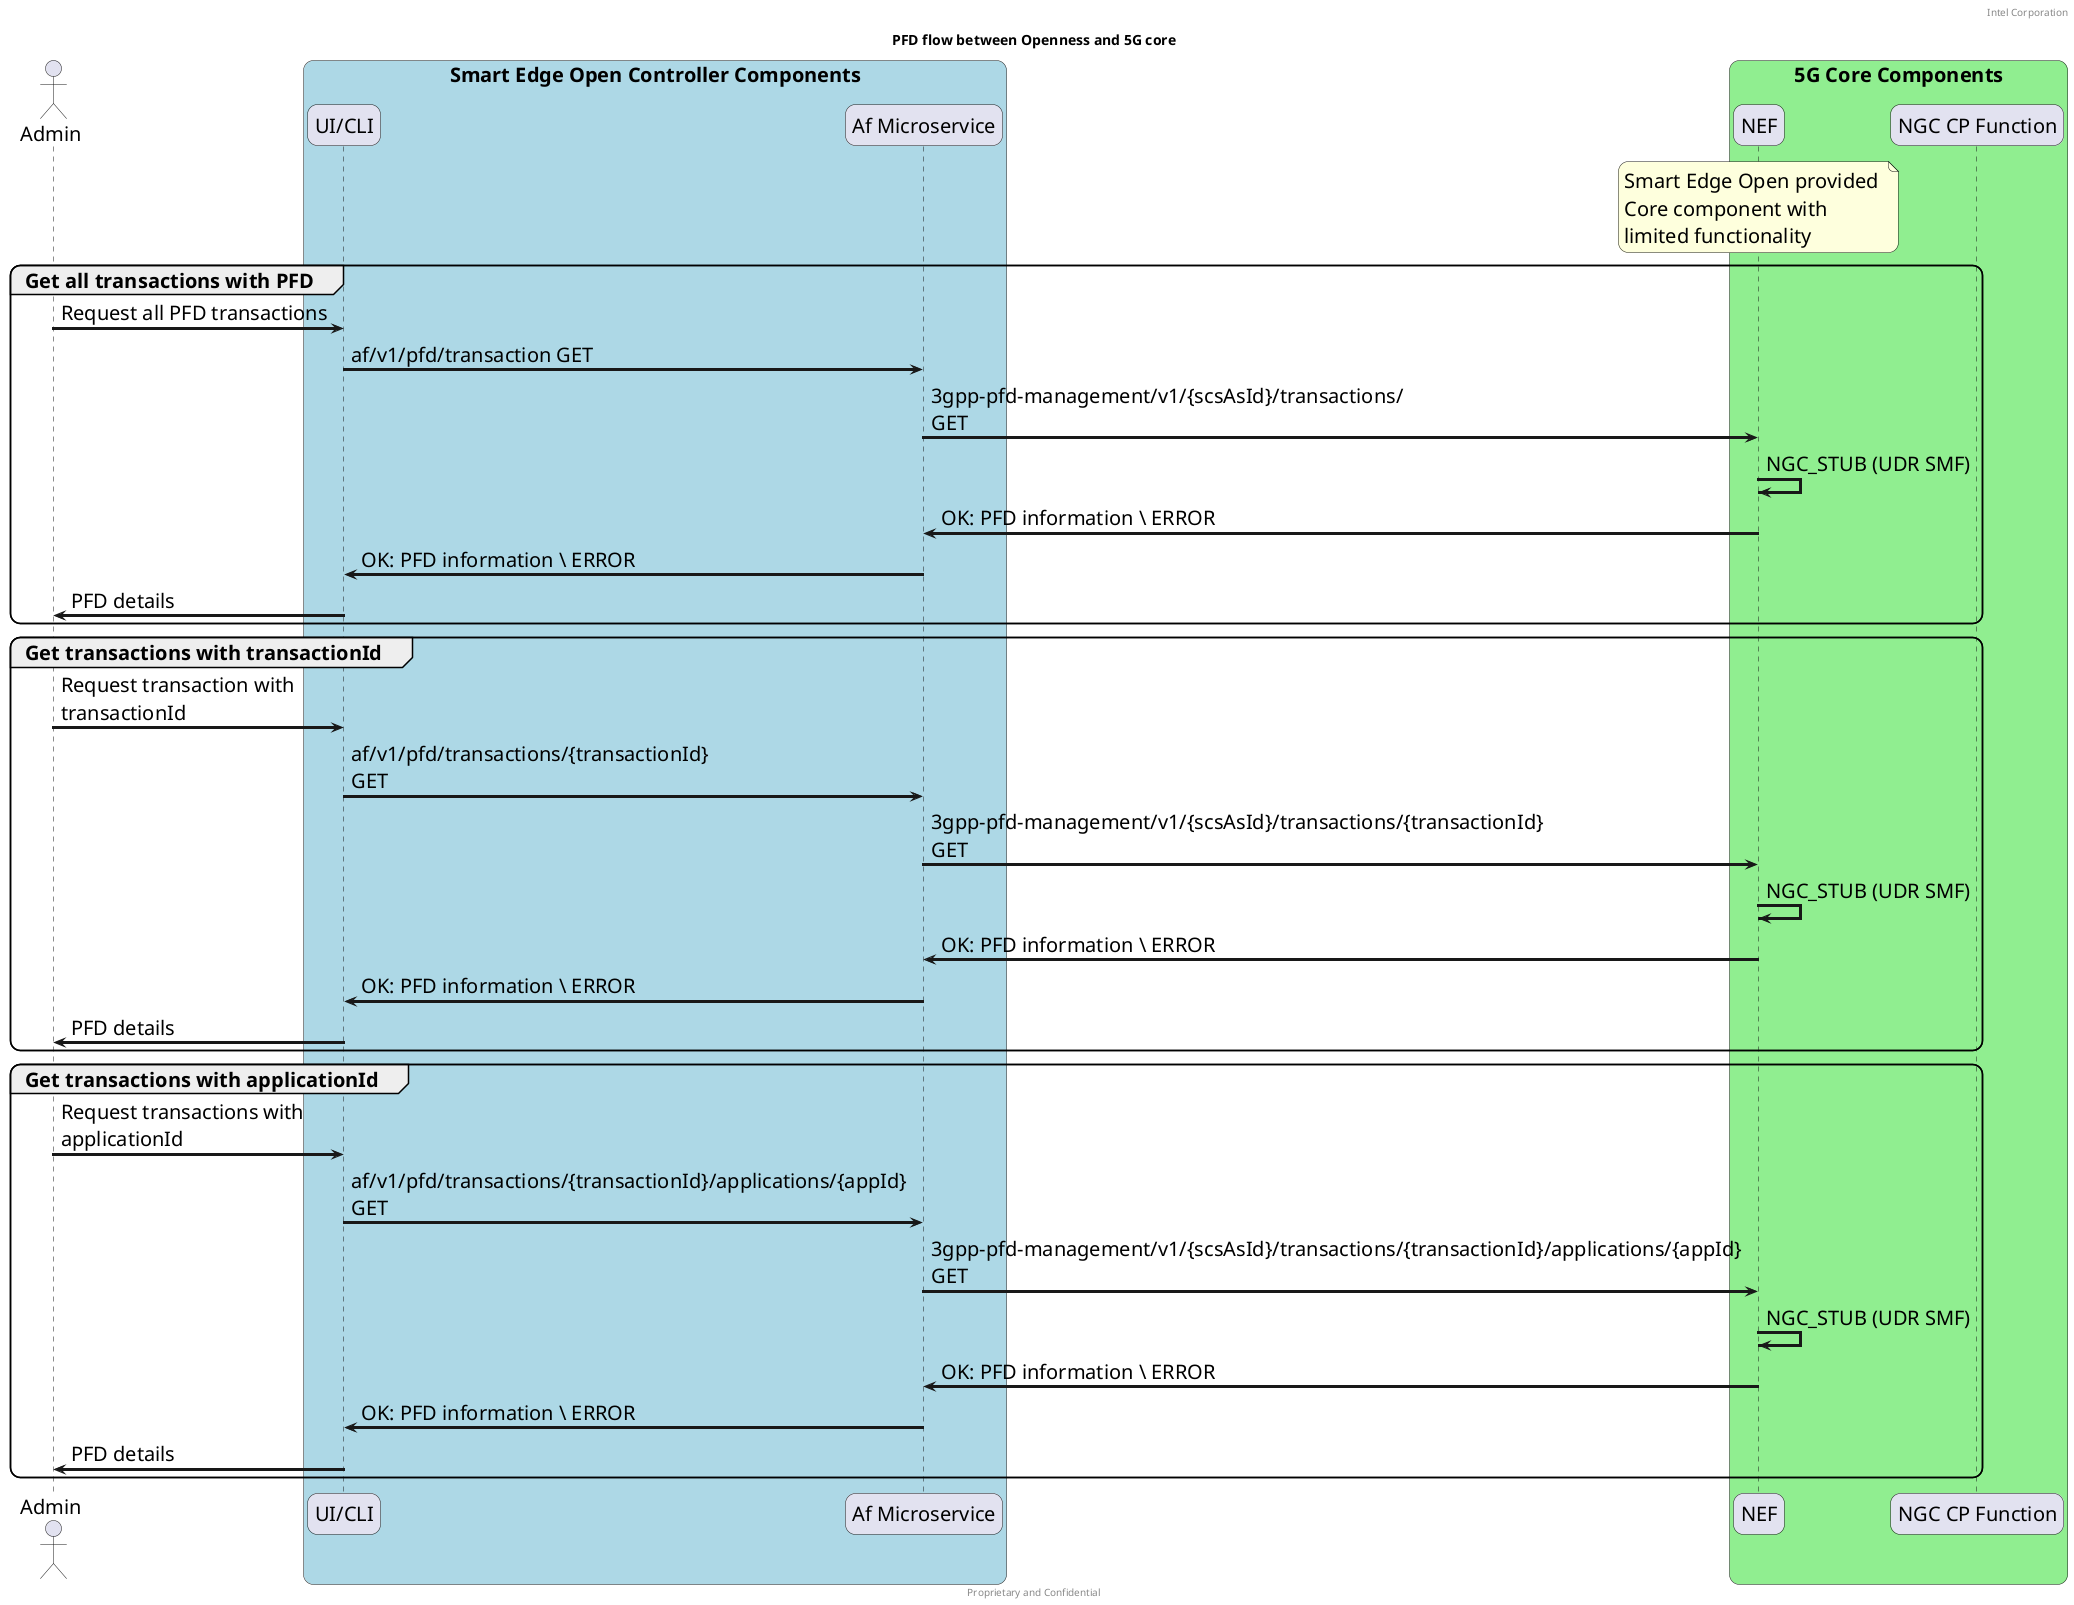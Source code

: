 @startuml
/' SPDX-License-Identifier: Apache-2.0
   Copyright (c) 2020 Intel Corporation
'/
skinparam monochrome false
skinparam roundcorner 20
skinparam defaultFontName "Intel Clear"
skinparam defaultFontSize 20
skinparam maxmessagesize 300
skinparam sequenceArrowThickness 3

header Intel Corporation
footer Proprietary and Confidential

title PFD flow between Openness and 5G core


actor Admin as user
participant "UI/CLI" as UI 
participant "Af Microservice" as AF 
participant "NEF" as NEF
participant "NGC CP Function" as 5GC

box "Smart Edge Open Controller Components" #LightBlue
	participant UI
    participant AF
end box

box "5G Core Components" #LightGreen
	participant NEF
    note over NEF 
        Smart Edge Open provided 
        Core component with 
        limited functionality
    end note    
    participant 5GC
end box

group Get all transactions with PFD
    user -> UI : Request all PFD transactions 
    UI -> AF : af/v1/pfd/transaction GET
    AF -> NEF : 3gpp-pfd-management/v1/{scsAsId}/transactions/ GET
    NEF -> NEF : NGC_STUB (UDR SMF)

    NEF -> AF : OK: PFD information \ ERROR 
    AF -> UI : OK: PFD information \ ERROR 
    UI -> user : PFD details
end

group Get transactions with transactionId
    user -> UI : Request transaction with transactionId
    UI -> AF : af/v1/pfd/transactions/{transactionId} GET
    AF -> NEF : 3gpp-pfd-management/v1/{scsAsId}/transactions/{transactionId} GET
    NEF -> NEF : NGC_STUB (UDR SMF)

    NEF -> AF : OK: PFD information \ ERROR 
    AF -> UI : OK: PFD information \ ERROR 
    UI -> user : PFD details
end

group Get transactions with applicationId
    user -> UI : Request transactions with applicationId
    UI -> AF : af/v1/pfd/transactions/{transactionId}/applications/{appId} GET
    AF -> NEF : 3gpp-pfd-management/v1/{scsAsId}/transactions/{transactionId}/applications/{appId} GET
    NEF -> NEF : NGC_STUB (UDR SMF)

    NEF -> AF : OK: PFD information \ ERROR 
    AF -> UI : OK: PFD information \ ERROR 
    UI -> user : PFD details
end

@enduml